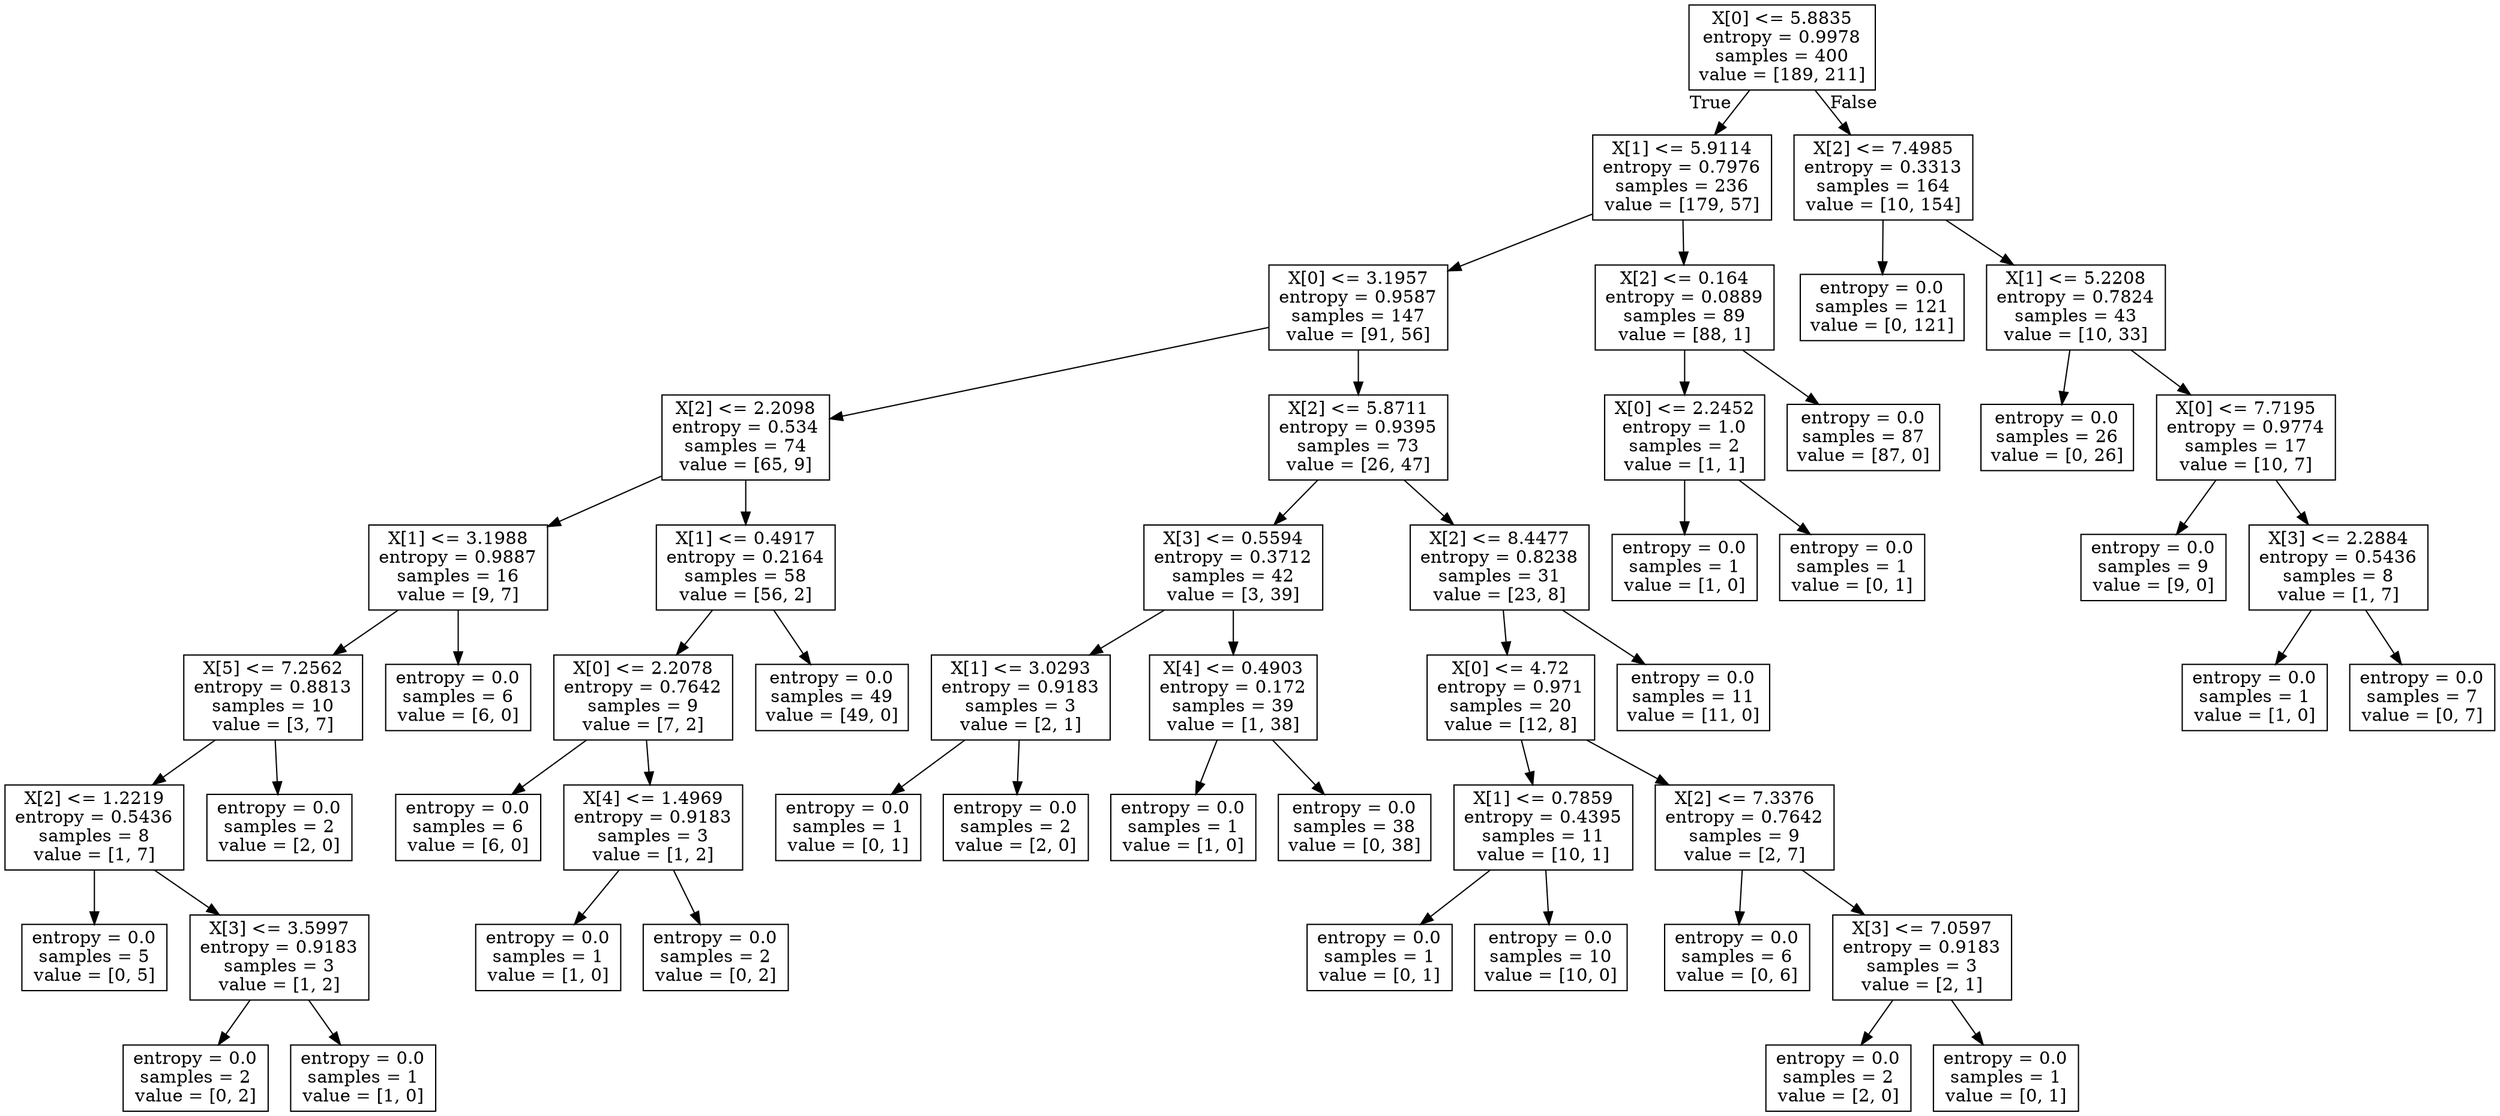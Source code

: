 digraph Tree {
node [shape=box] ;
0 [label="X[0] <= 5.8835\nentropy = 0.9978\nsamples = 400\nvalue = [189, 211]"] ;
1 [label="X[1] <= 5.9114\nentropy = 0.7976\nsamples = 236\nvalue = [179, 57]"] ;
0 -> 1 [labeldistance=2.5, labelangle=45, headlabel="True"] ;
2 [label="X[0] <= 3.1957\nentropy = 0.9587\nsamples = 147\nvalue = [91, 56]"] ;
1 -> 2 ;
3 [label="X[2] <= 2.2098\nentropy = 0.534\nsamples = 74\nvalue = [65, 9]"] ;
2 -> 3 ;
4 [label="X[1] <= 3.1988\nentropy = 0.9887\nsamples = 16\nvalue = [9, 7]"] ;
3 -> 4 ;
5 [label="X[5] <= 7.2562\nentropy = 0.8813\nsamples = 10\nvalue = [3, 7]"] ;
4 -> 5 ;
6 [label="X[2] <= 1.2219\nentropy = 0.5436\nsamples = 8\nvalue = [1, 7]"] ;
5 -> 6 ;
7 [label="entropy = 0.0\nsamples = 5\nvalue = [0, 5]"] ;
6 -> 7 ;
8 [label="X[3] <= 3.5997\nentropy = 0.9183\nsamples = 3\nvalue = [1, 2]"] ;
6 -> 8 ;
9 [label="entropy = 0.0\nsamples = 2\nvalue = [0, 2]"] ;
8 -> 9 ;
10 [label="entropy = 0.0\nsamples = 1\nvalue = [1, 0]"] ;
8 -> 10 ;
11 [label="entropy = 0.0\nsamples = 2\nvalue = [2, 0]"] ;
5 -> 11 ;
12 [label="entropy = 0.0\nsamples = 6\nvalue = [6, 0]"] ;
4 -> 12 ;
13 [label="X[1] <= 0.4917\nentropy = 0.2164\nsamples = 58\nvalue = [56, 2]"] ;
3 -> 13 ;
14 [label="X[0] <= 2.2078\nentropy = 0.7642\nsamples = 9\nvalue = [7, 2]"] ;
13 -> 14 ;
15 [label="entropy = 0.0\nsamples = 6\nvalue = [6, 0]"] ;
14 -> 15 ;
16 [label="X[4] <= 1.4969\nentropy = 0.9183\nsamples = 3\nvalue = [1, 2]"] ;
14 -> 16 ;
17 [label="entropy = 0.0\nsamples = 1\nvalue = [1, 0]"] ;
16 -> 17 ;
18 [label="entropy = 0.0\nsamples = 2\nvalue = [0, 2]"] ;
16 -> 18 ;
19 [label="entropy = 0.0\nsamples = 49\nvalue = [49, 0]"] ;
13 -> 19 ;
20 [label="X[2] <= 5.8711\nentropy = 0.9395\nsamples = 73\nvalue = [26, 47]"] ;
2 -> 20 ;
21 [label="X[3] <= 0.5594\nentropy = 0.3712\nsamples = 42\nvalue = [3, 39]"] ;
20 -> 21 ;
22 [label="X[1] <= 3.0293\nentropy = 0.9183\nsamples = 3\nvalue = [2, 1]"] ;
21 -> 22 ;
23 [label="entropy = 0.0\nsamples = 1\nvalue = [0, 1]"] ;
22 -> 23 ;
24 [label="entropy = 0.0\nsamples = 2\nvalue = [2, 0]"] ;
22 -> 24 ;
25 [label="X[4] <= 0.4903\nentropy = 0.172\nsamples = 39\nvalue = [1, 38]"] ;
21 -> 25 ;
26 [label="entropy = 0.0\nsamples = 1\nvalue = [1, 0]"] ;
25 -> 26 ;
27 [label="entropy = 0.0\nsamples = 38\nvalue = [0, 38]"] ;
25 -> 27 ;
28 [label="X[2] <= 8.4477\nentropy = 0.8238\nsamples = 31\nvalue = [23, 8]"] ;
20 -> 28 ;
29 [label="X[0] <= 4.72\nentropy = 0.971\nsamples = 20\nvalue = [12, 8]"] ;
28 -> 29 ;
30 [label="X[1] <= 0.7859\nentropy = 0.4395\nsamples = 11\nvalue = [10, 1]"] ;
29 -> 30 ;
31 [label="entropy = 0.0\nsamples = 1\nvalue = [0, 1]"] ;
30 -> 31 ;
32 [label="entropy = 0.0\nsamples = 10\nvalue = [10, 0]"] ;
30 -> 32 ;
33 [label="X[2] <= 7.3376\nentropy = 0.7642\nsamples = 9\nvalue = [2, 7]"] ;
29 -> 33 ;
34 [label="entropy = 0.0\nsamples = 6\nvalue = [0, 6]"] ;
33 -> 34 ;
35 [label="X[3] <= 7.0597\nentropy = 0.9183\nsamples = 3\nvalue = [2, 1]"] ;
33 -> 35 ;
36 [label="entropy = 0.0\nsamples = 2\nvalue = [2, 0]"] ;
35 -> 36 ;
37 [label="entropy = 0.0\nsamples = 1\nvalue = [0, 1]"] ;
35 -> 37 ;
38 [label="entropy = 0.0\nsamples = 11\nvalue = [11, 0]"] ;
28 -> 38 ;
39 [label="X[2] <= 0.164\nentropy = 0.0889\nsamples = 89\nvalue = [88, 1]"] ;
1 -> 39 ;
40 [label="X[0] <= 2.2452\nentropy = 1.0\nsamples = 2\nvalue = [1, 1]"] ;
39 -> 40 ;
41 [label="entropy = 0.0\nsamples = 1\nvalue = [1, 0]"] ;
40 -> 41 ;
42 [label="entropy = 0.0\nsamples = 1\nvalue = [0, 1]"] ;
40 -> 42 ;
43 [label="entropy = 0.0\nsamples = 87\nvalue = [87, 0]"] ;
39 -> 43 ;
44 [label="X[2] <= 7.4985\nentropy = 0.3313\nsamples = 164\nvalue = [10, 154]"] ;
0 -> 44 [labeldistance=2.5, labelangle=-45, headlabel="False"] ;
45 [label="entropy = 0.0\nsamples = 121\nvalue = [0, 121]"] ;
44 -> 45 ;
46 [label="X[1] <= 5.2208\nentropy = 0.7824\nsamples = 43\nvalue = [10, 33]"] ;
44 -> 46 ;
47 [label="entropy = 0.0\nsamples = 26\nvalue = [0, 26]"] ;
46 -> 47 ;
48 [label="X[0] <= 7.7195\nentropy = 0.9774\nsamples = 17\nvalue = [10, 7]"] ;
46 -> 48 ;
49 [label="entropy = 0.0\nsamples = 9\nvalue = [9, 0]"] ;
48 -> 49 ;
50 [label="X[3] <= 2.2884\nentropy = 0.5436\nsamples = 8\nvalue = [1, 7]"] ;
48 -> 50 ;
51 [label="entropy = 0.0\nsamples = 1\nvalue = [1, 0]"] ;
50 -> 51 ;
52 [label="entropy = 0.0\nsamples = 7\nvalue = [0, 7]"] ;
50 -> 52 ;
}